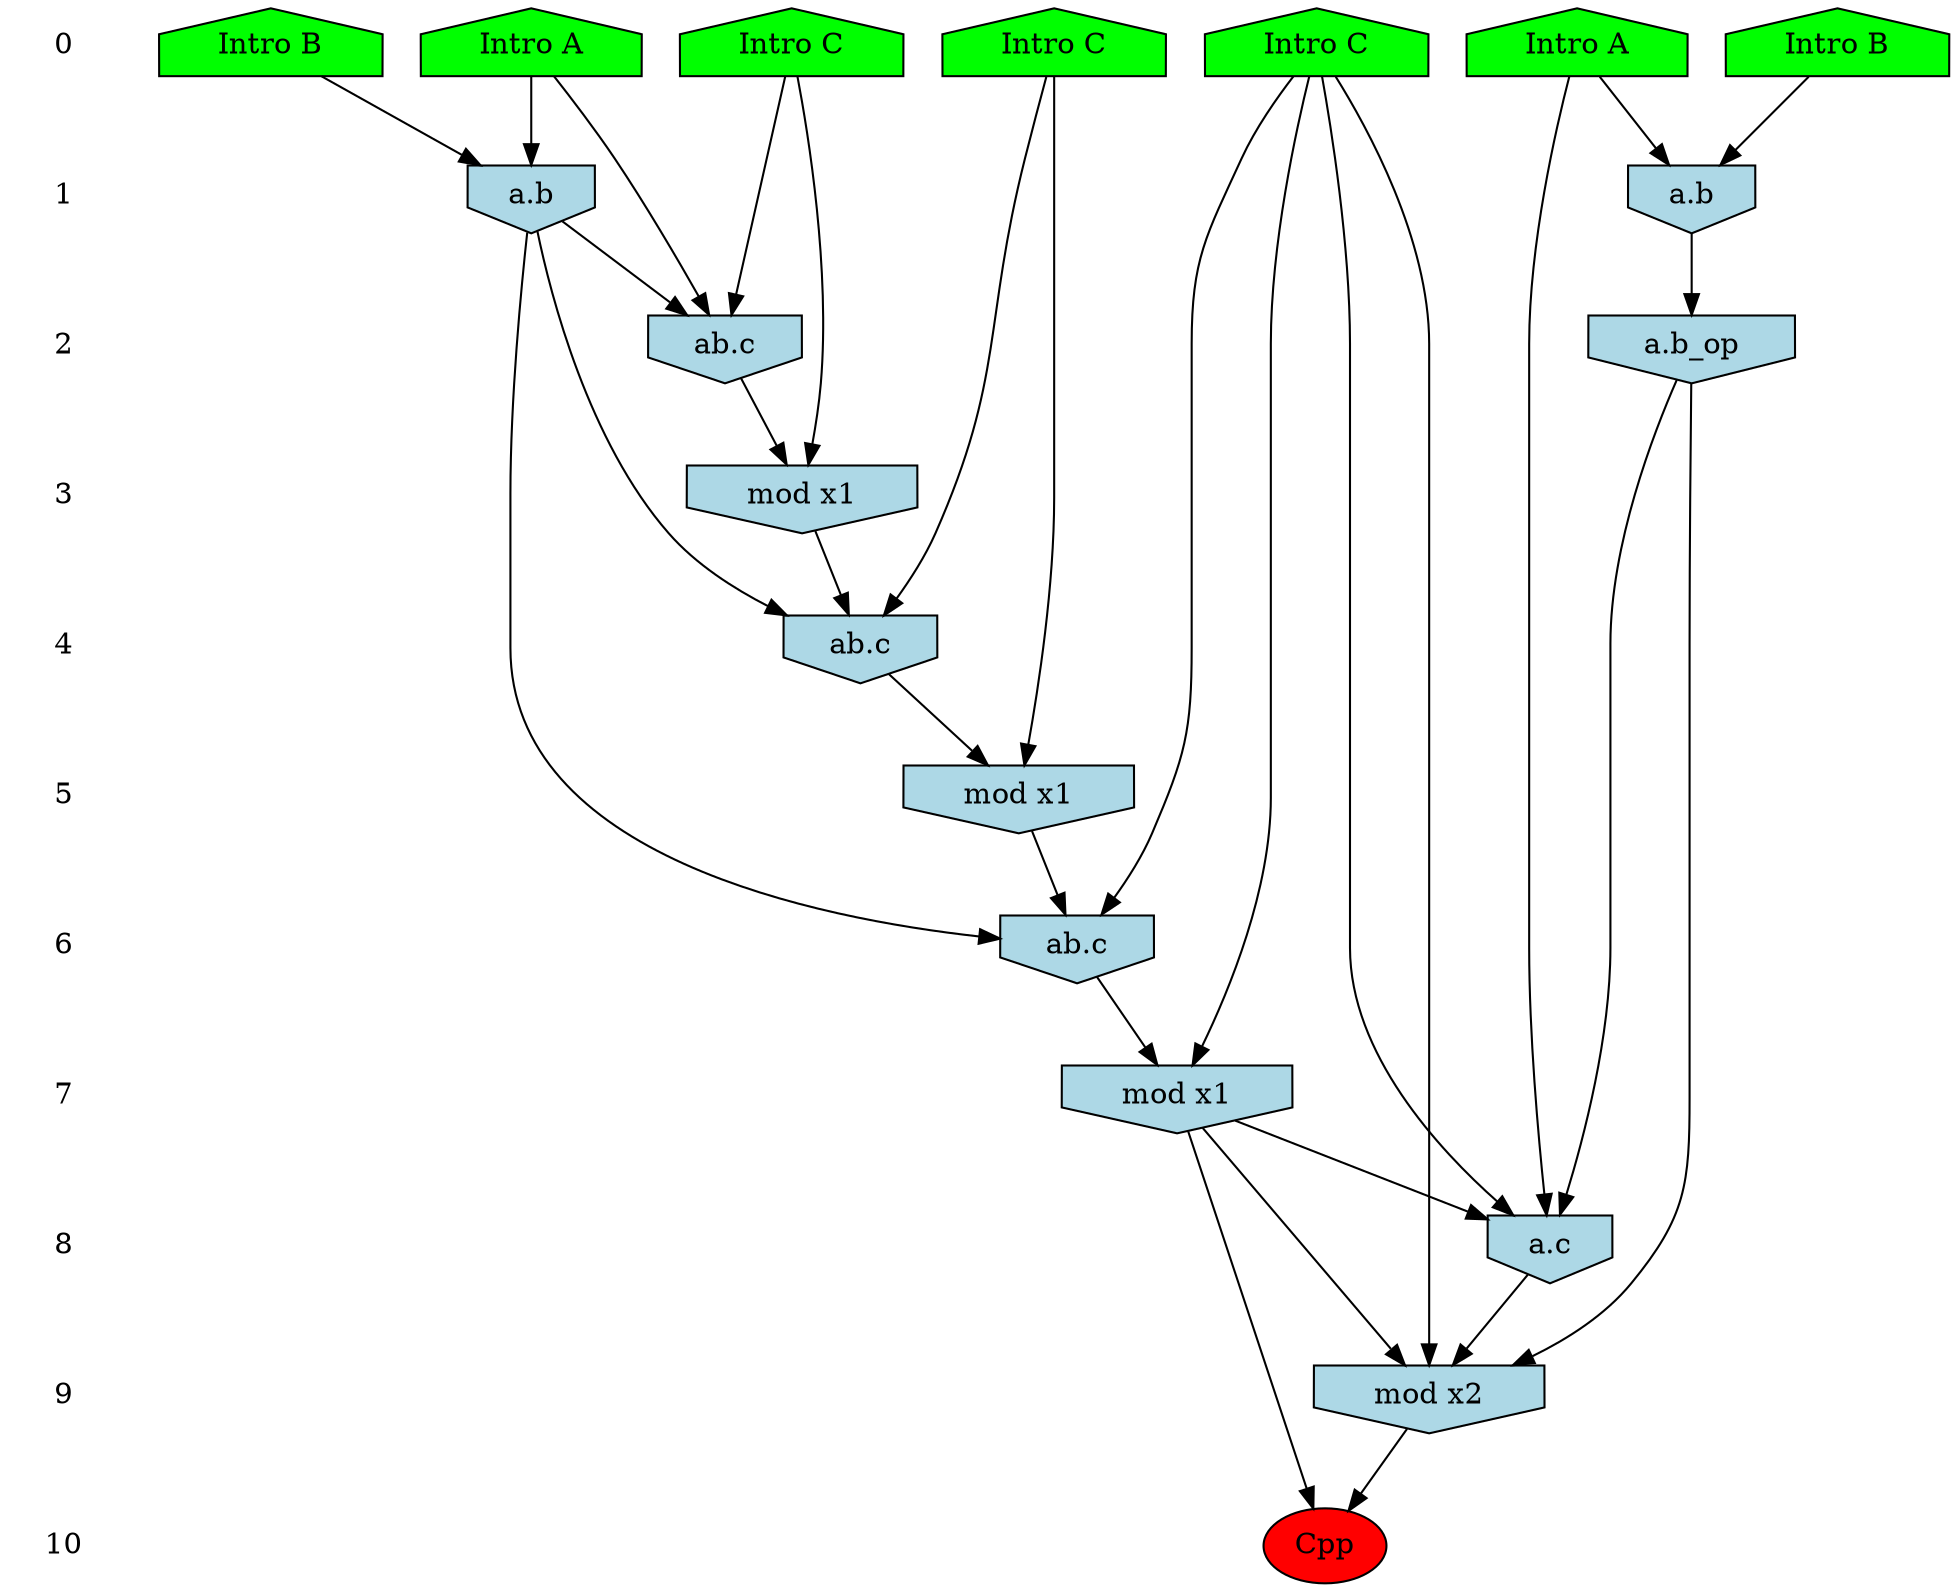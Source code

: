 /* Compression of 5 causal flows obtained in average at 1.367742E+01 t.u */
/* Compressed causal flows were: [754;1381;1484;3686;3699] */
digraph G{
 ranksep=.5 ; 
{ rank = same ; "0" [shape=plaintext] ; node_1 [label ="Intro B", shape=house, style=filled, fillcolor=green] ;
node_2 [label ="Intro B", shape=house, style=filled, fillcolor=green] ;
node_3 [label ="Intro A", shape=house, style=filled, fillcolor=green] ;
node_4 [label ="Intro A", shape=house, style=filled, fillcolor=green] ;
node_5 [label ="Intro C", shape=house, style=filled, fillcolor=green] ;
node_6 [label ="Intro C", shape=house, style=filled, fillcolor=green] ;
node_7 [label ="Intro C", shape=house, style=filled, fillcolor=green] ;
}
{ rank = same ; "1" [shape=plaintext] ; node_8 [label="a.b", shape=invhouse, style=filled, fillcolor = lightblue] ;
node_10 [label="a.b", shape=invhouse, style=filled, fillcolor = lightblue] ;
}
{ rank = same ; "2" [shape=plaintext] ; node_9 [label="ab.c", shape=invhouse, style=filled, fillcolor = lightblue] ;
node_12 [label="a.b_op", shape=invhouse, style=filled, fillcolor = lightblue] ;
}
{ rank = same ; "3" [shape=plaintext] ; node_11 [label="mod x1", shape=invhouse, style=filled, fillcolor = lightblue] ;
}
{ rank = same ; "4" [shape=plaintext] ; node_13 [label="ab.c", shape=invhouse, style=filled, fillcolor = lightblue] ;
}
{ rank = same ; "5" [shape=plaintext] ; node_14 [label="mod x1", shape=invhouse, style=filled, fillcolor = lightblue] ;
}
{ rank = same ; "6" [shape=plaintext] ; node_15 [label="ab.c", shape=invhouse, style=filled, fillcolor = lightblue] ;
}
{ rank = same ; "7" [shape=plaintext] ; node_16 [label="mod x1", shape=invhouse, style=filled, fillcolor = lightblue] ;
}
{ rank = same ; "8" [shape=plaintext] ; node_17 [label="a.c", shape=invhouse, style=filled, fillcolor = lightblue] ;
}
{ rank = same ; "9" [shape=plaintext] ; node_18 [label="mod x2", shape=invhouse, style=filled, fillcolor = lightblue] ;
}
{ rank = same ; "10" [shape=plaintext] ; node_19 [label ="Cpp", style=filled, fillcolor=red] ;
}
"0" -> "1" [style="invis"]; 
"1" -> "2" [style="invis"]; 
"2" -> "3" [style="invis"]; 
"3" -> "4" [style="invis"]; 
"4" -> "5" [style="invis"]; 
"5" -> "6" [style="invis"]; 
"6" -> "7" [style="invis"]; 
"7" -> "8" [style="invis"]; 
"8" -> "9" [style="invis"]; 
"9" -> "10" [style="invis"]; 
node_2 -> node_8
node_3 -> node_8
node_3 -> node_9
node_6 -> node_9
node_8 -> node_9
node_1 -> node_10
node_4 -> node_10
node_6 -> node_11
node_9 -> node_11
node_10 -> node_12
node_7 -> node_13
node_8 -> node_13
node_11 -> node_13
node_7 -> node_14
node_13 -> node_14
node_5 -> node_15
node_8 -> node_15
node_14 -> node_15
node_5 -> node_16
node_15 -> node_16
node_4 -> node_17
node_5 -> node_17
node_12 -> node_17
node_16 -> node_17
node_5 -> node_18
node_12 -> node_18
node_16 -> node_18
node_17 -> node_18
node_16 -> node_19
node_18 -> node_19
}
/*
 Dot generation time: 0.000104
*/